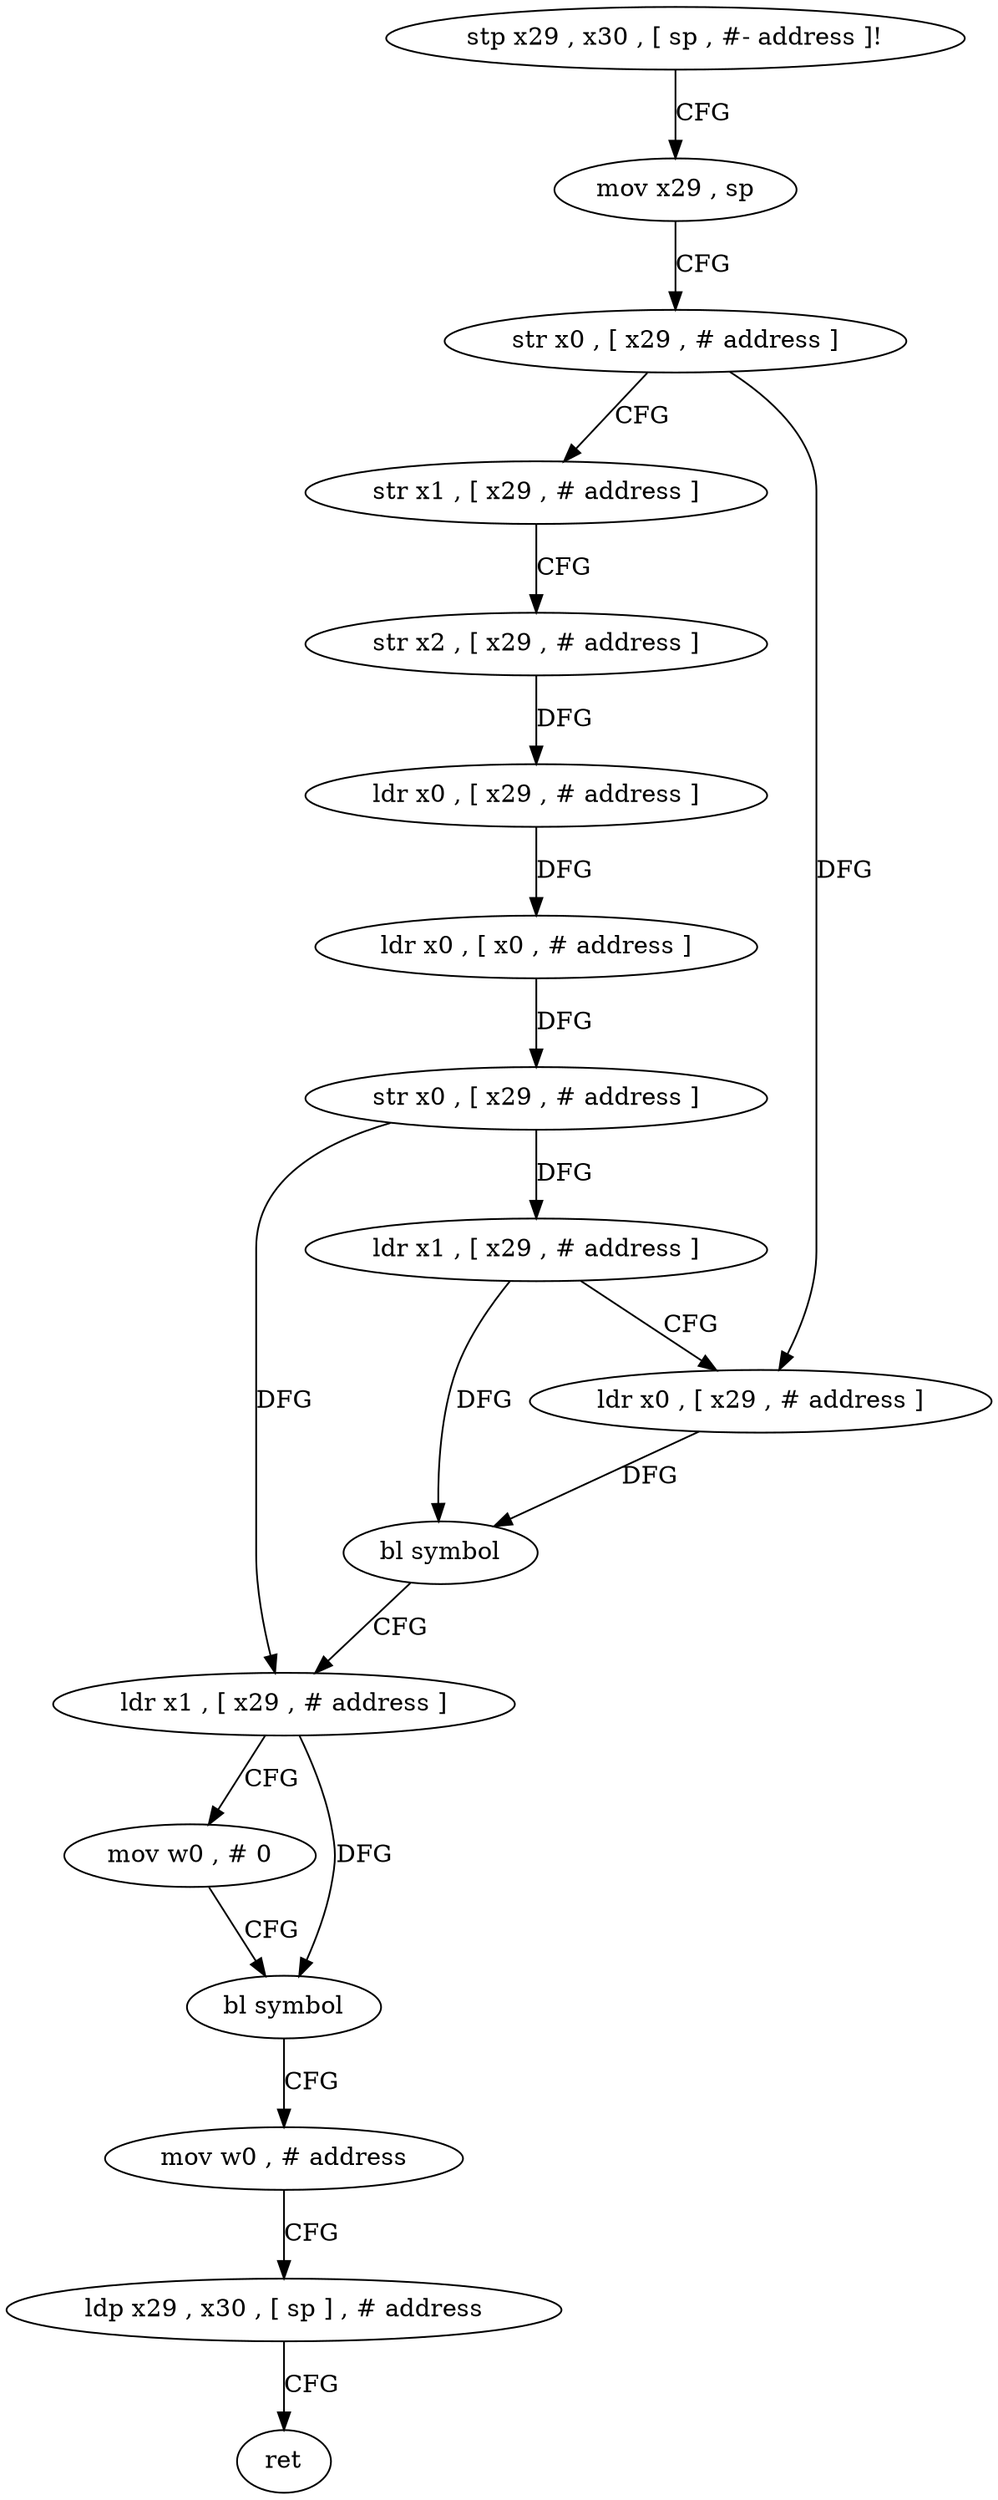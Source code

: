 digraph "func" {
"4217540" [label = "stp x29 , x30 , [ sp , #- address ]!" ]
"4217544" [label = "mov x29 , sp" ]
"4217548" [label = "str x0 , [ x29 , # address ]" ]
"4217552" [label = "str x1 , [ x29 , # address ]" ]
"4217556" [label = "str x2 , [ x29 , # address ]" ]
"4217560" [label = "ldr x0 , [ x29 , # address ]" ]
"4217564" [label = "ldr x0 , [ x0 , # address ]" ]
"4217568" [label = "str x0 , [ x29 , # address ]" ]
"4217572" [label = "ldr x1 , [ x29 , # address ]" ]
"4217576" [label = "ldr x0 , [ x29 , # address ]" ]
"4217580" [label = "bl symbol" ]
"4217584" [label = "ldr x1 , [ x29 , # address ]" ]
"4217588" [label = "mov w0 , # 0" ]
"4217592" [label = "bl symbol" ]
"4217596" [label = "mov w0 , # address" ]
"4217600" [label = "ldp x29 , x30 , [ sp ] , # address" ]
"4217604" [label = "ret" ]
"4217540" -> "4217544" [ label = "CFG" ]
"4217544" -> "4217548" [ label = "CFG" ]
"4217548" -> "4217552" [ label = "CFG" ]
"4217548" -> "4217576" [ label = "DFG" ]
"4217552" -> "4217556" [ label = "CFG" ]
"4217556" -> "4217560" [ label = "DFG" ]
"4217560" -> "4217564" [ label = "DFG" ]
"4217564" -> "4217568" [ label = "DFG" ]
"4217568" -> "4217572" [ label = "DFG" ]
"4217568" -> "4217584" [ label = "DFG" ]
"4217572" -> "4217576" [ label = "CFG" ]
"4217572" -> "4217580" [ label = "DFG" ]
"4217576" -> "4217580" [ label = "DFG" ]
"4217580" -> "4217584" [ label = "CFG" ]
"4217584" -> "4217588" [ label = "CFG" ]
"4217584" -> "4217592" [ label = "DFG" ]
"4217588" -> "4217592" [ label = "CFG" ]
"4217592" -> "4217596" [ label = "CFG" ]
"4217596" -> "4217600" [ label = "CFG" ]
"4217600" -> "4217604" [ label = "CFG" ]
}
